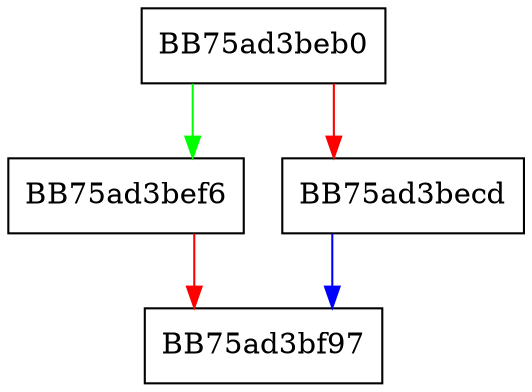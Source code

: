 digraph dispatch {
  node [shape="box"];
  graph [splines=ortho];
  BB75ad3beb0 -> BB75ad3bef6 [color="green"];
  BB75ad3beb0 -> BB75ad3becd [color="red"];
  BB75ad3becd -> BB75ad3bf97 [color="blue"];
  BB75ad3bef6 -> BB75ad3bf97 [color="red"];
}
